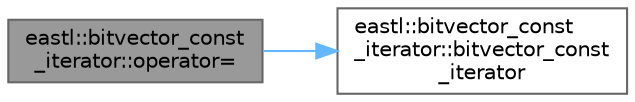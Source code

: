 digraph "eastl::bitvector_const_iterator::operator="
{
 // LATEX_PDF_SIZE
  bgcolor="transparent";
  edge [fontname=Helvetica,fontsize=10,labelfontname=Helvetica,labelfontsize=10];
  node [fontname=Helvetica,fontsize=10,shape=box,height=0.2,width=0.4];
  rankdir="LR";
  Node1 [id="Node000001",label="eastl::bitvector_const\l_iterator::operator=",height=0.2,width=0.4,color="gray40", fillcolor="grey60", style="filled", fontcolor="black",tooltip=" "];
  Node1 -> Node2 [id="edge2_Node000001_Node000002",color="steelblue1",style="solid",tooltip=" "];
  Node2 [id="Node000002",label="eastl::bitvector_const\l_iterator::bitvector_const\l_iterator",height=0.2,width=0.4,color="grey40", fillcolor="white", style="filled",URL="$classeastl_1_1bitvector__const__iterator.html#af3b7ba943bf83e04a7157725036a0fb5",tooltip=" "];
}
